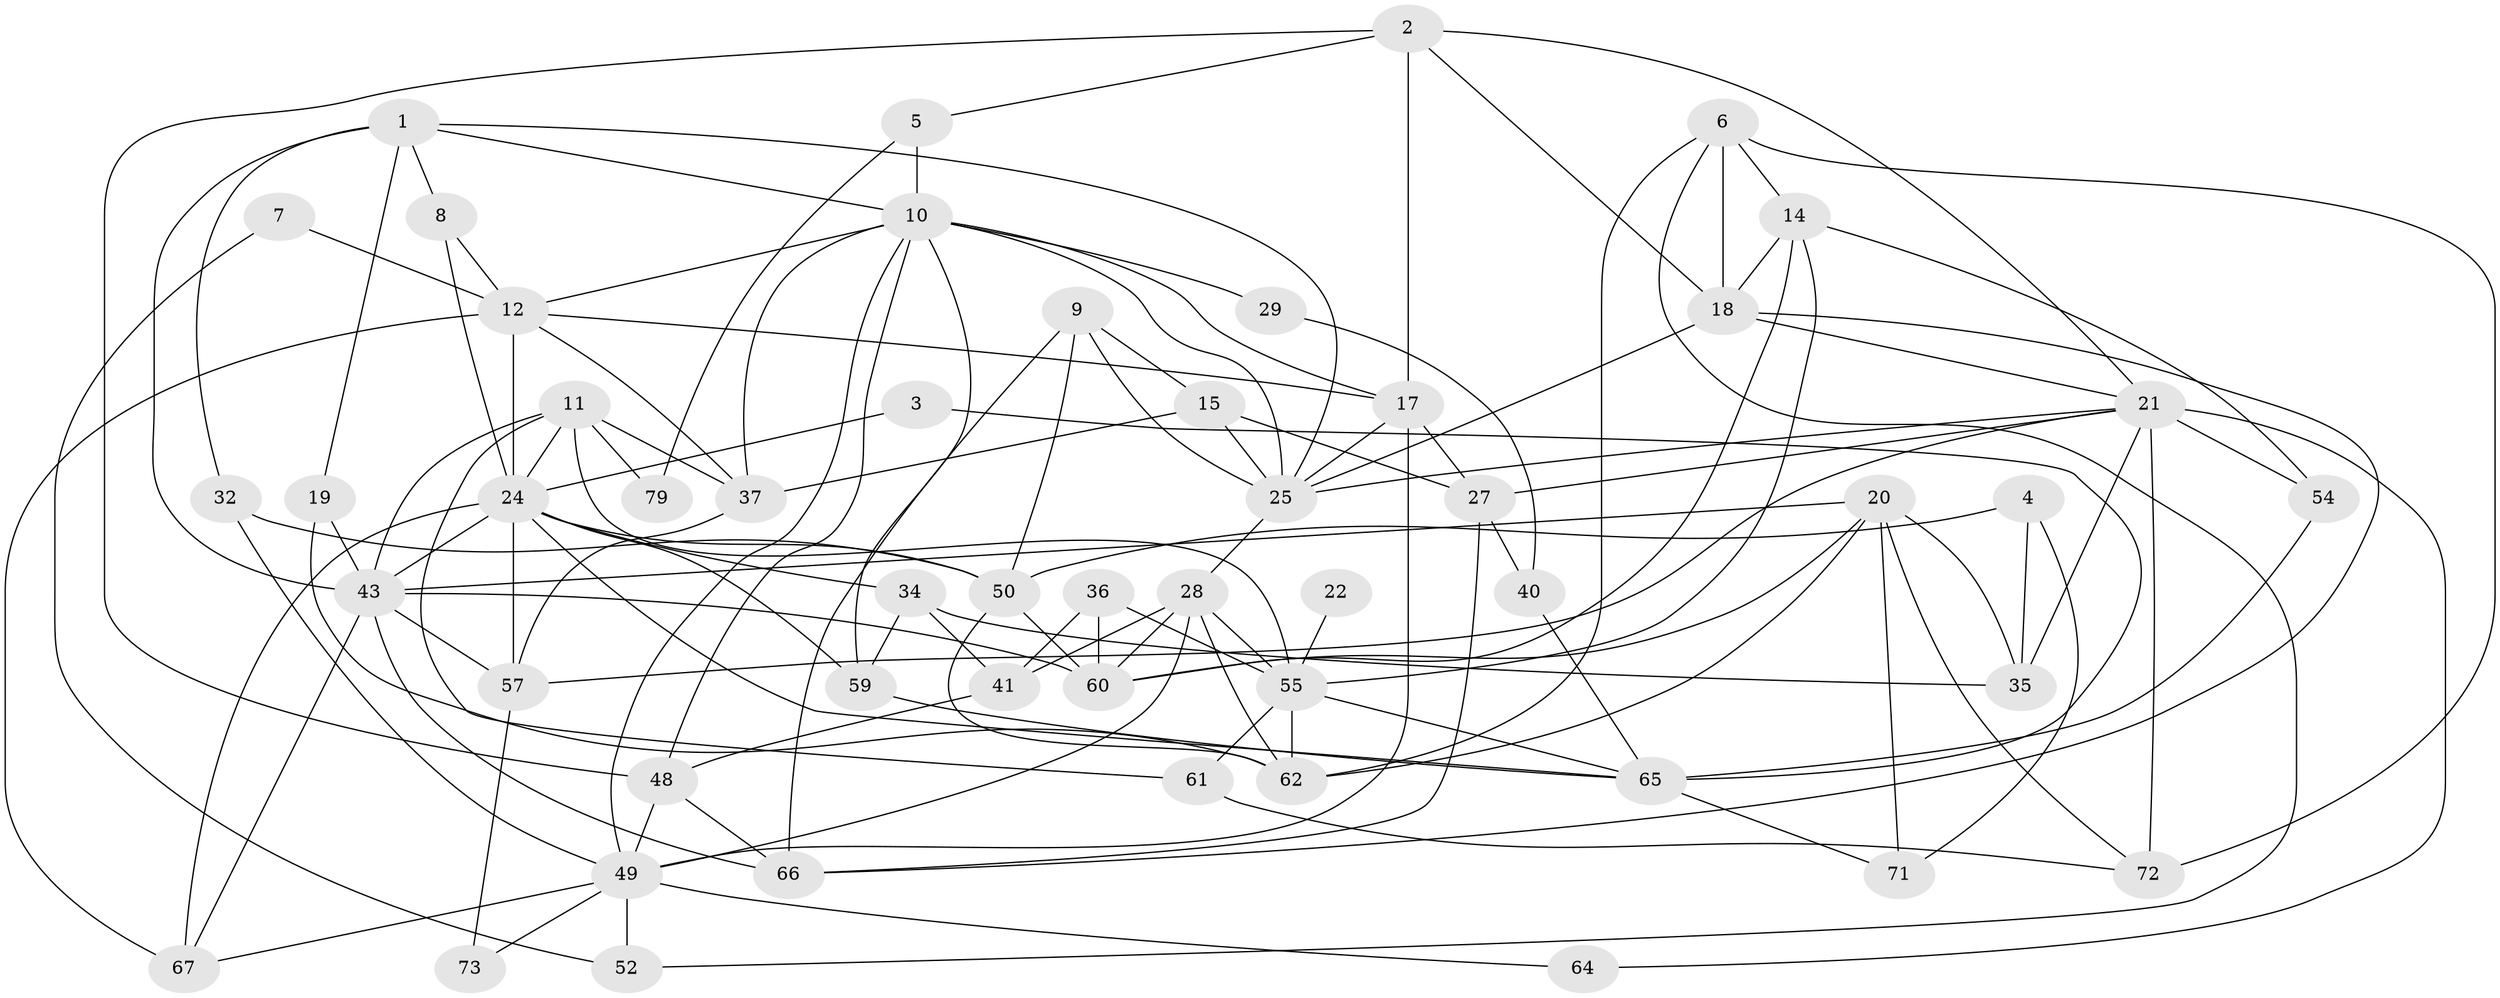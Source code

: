 // original degree distribution, {5: 0.20987654320987653, 2: 0.12345679012345678, 3: 0.30864197530864196, 4: 0.2222222222222222, 8: 0.024691358024691357, 6: 0.08641975308641975, 7: 0.024691358024691357}
// Generated by graph-tools (version 1.1) at 2025/11/02/27/25 16:11:24]
// undirected, 52 vertices, 125 edges
graph export_dot {
graph [start="1"]
  node [color=gray90,style=filled];
  1 [super="+23"];
  2 [super="+33"];
  3;
  4 [super="+16"];
  5;
  6 [super="+39"];
  7;
  8;
  9;
  10 [super="+58"];
  11 [super="+30"];
  12 [super="+13"];
  14;
  15 [super="+74"];
  17 [super="+78"];
  18 [super="+51"];
  19;
  20 [super="+26"];
  21 [super="+63"];
  22;
  24 [super="+80"];
  25 [super="+31"];
  27 [super="+77"];
  28;
  29;
  32;
  34 [super="+47"];
  35 [super="+45"];
  36 [super="+42"];
  37 [super="+38"];
  40;
  41 [super="+44"];
  43 [super="+46"];
  48;
  49 [super="+53"];
  50 [super="+76"];
  52;
  54;
  55 [super="+56"];
  57 [super="+68"];
  59;
  60 [super="+75"];
  61;
  62 [super="+69"];
  64;
  65 [super="+81"];
  66 [super="+70"];
  67;
  71;
  72;
  73;
  79;
  1 -- 10;
  1 -- 8;
  1 -- 25;
  1 -- 43;
  1 -- 32;
  1 -- 19;
  2 -- 18;
  2 -- 48;
  2 -- 5;
  2 -- 21;
  2 -- 17;
  3 -- 24;
  3 -- 65;
  4 -- 50;
  4 -- 71;
  4 -- 35;
  5 -- 10;
  5 -- 79;
  6 -- 72;
  6 -- 52;
  6 -- 14;
  6 -- 62;
  6 -- 18;
  7 -- 52;
  7 -- 12;
  8 -- 24;
  8 -- 12;
  9 -- 50;
  9 -- 66;
  9 -- 15;
  9 -- 25;
  10 -- 17 [weight=2];
  10 -- 49;
  10 -- 29;
  10 -- 48;
  10 -- 12;
  10 -- 37;
  10 -- 25;
  10 -- 59;
  11 -- 37;
  11 -- 79;
  11 -- 61;
  11 -- 55;
  11 -- 24;
  11 -- 43 [weight=2];
  12 -- 67;
  12 -- 37;
  12 -- 17;
  12 -- 24;
  14 -- 18;
  14 -- 54;
  14 -- 60;
  14 -- 55;
  15 -- 27;
  15 -- 37;
  15 -- 25 [weight=2];
  17 -- 27;
  17 -- 49;
  17 -- 25;
  18 -- 25;
  18 -- 21;
  18 -- 66;
  19 -- 43;
  19 -- 62;
  20 -- 72;
  20 -- 43;
  20 -- 60;
  20 -- 62;
  20 -- 71;
  20 -- 35;
  21 -- 72;
  21 -- 35;
  21 -- 64;
  21 -- 54;
  21 -- 57;
  21 -- 25;
  21 -- 27;
  22 -- 55 [weight=2];
  24 -- 50;
  24 -- 65;
  24 -- 34;
  24 -- 67;
  24 -- 43;
  24 -- 57;
  24 -- 59;
  25 -- 28;
  27 -- 40;
  27 -- 66;
  28 -- 62;
  28 -- 41;
  28 -- 55;
  28 -- 60;
  28 -- 49;
  29 -- 40;
  32 -- 49;
  32 -- 50;
  34 -- 59;
  34 -- 35 [weight=2];
  34 -- 41;
  36 -- 55 [weight=2];
  36 -- 41;
  36 -- 60;
  37 -- 57;
  40 -- 65;
  41 -- 48;
  43 -- 67;
  43 -- 66;
  43 -- 60;
  43 -- 57;
  48 -- 49;
  48 -- 66;
  49 -- 73;
  49 -- 64;
  49 -- 67;
  49 -- 52;
  50 -- 62;
  50 -- 60;
  54 -- 65;
  55 -- 65;
  55 -- 61;
  55 -- 62;
  57 -- 73;
  59 -- 65;
  61 -- 72;
  65 -- 71;
}
